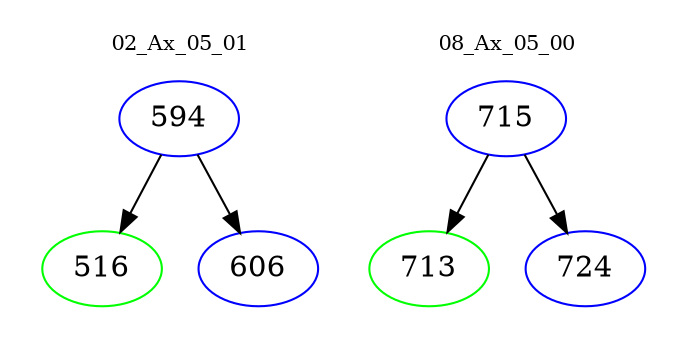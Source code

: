 digraph{
subgraph cluster_0 {
color = white
label = "02_Ax_05_01";
fontsize=10;
T0_594 [label="594", color="blue"]
T0_594 -> T0_516 [color="black"]
T0_516 [label="516", color="green"]
T0_594 -> T0_606 [color="black"]
T0_606 [label="606", color="blue"]
}
subgraph cluster_1 {
color = white
label = "08_Ax_05_00";
fontsize=10;
T1_715 [label="715", color="blue"]
T1_715 -> T1_713 [color="black"]
T1_713 [label="713", color="green"]
T1_715 -> T1_724 [color="black"]
T1_724 [label="724", color="blue"]
}
}
